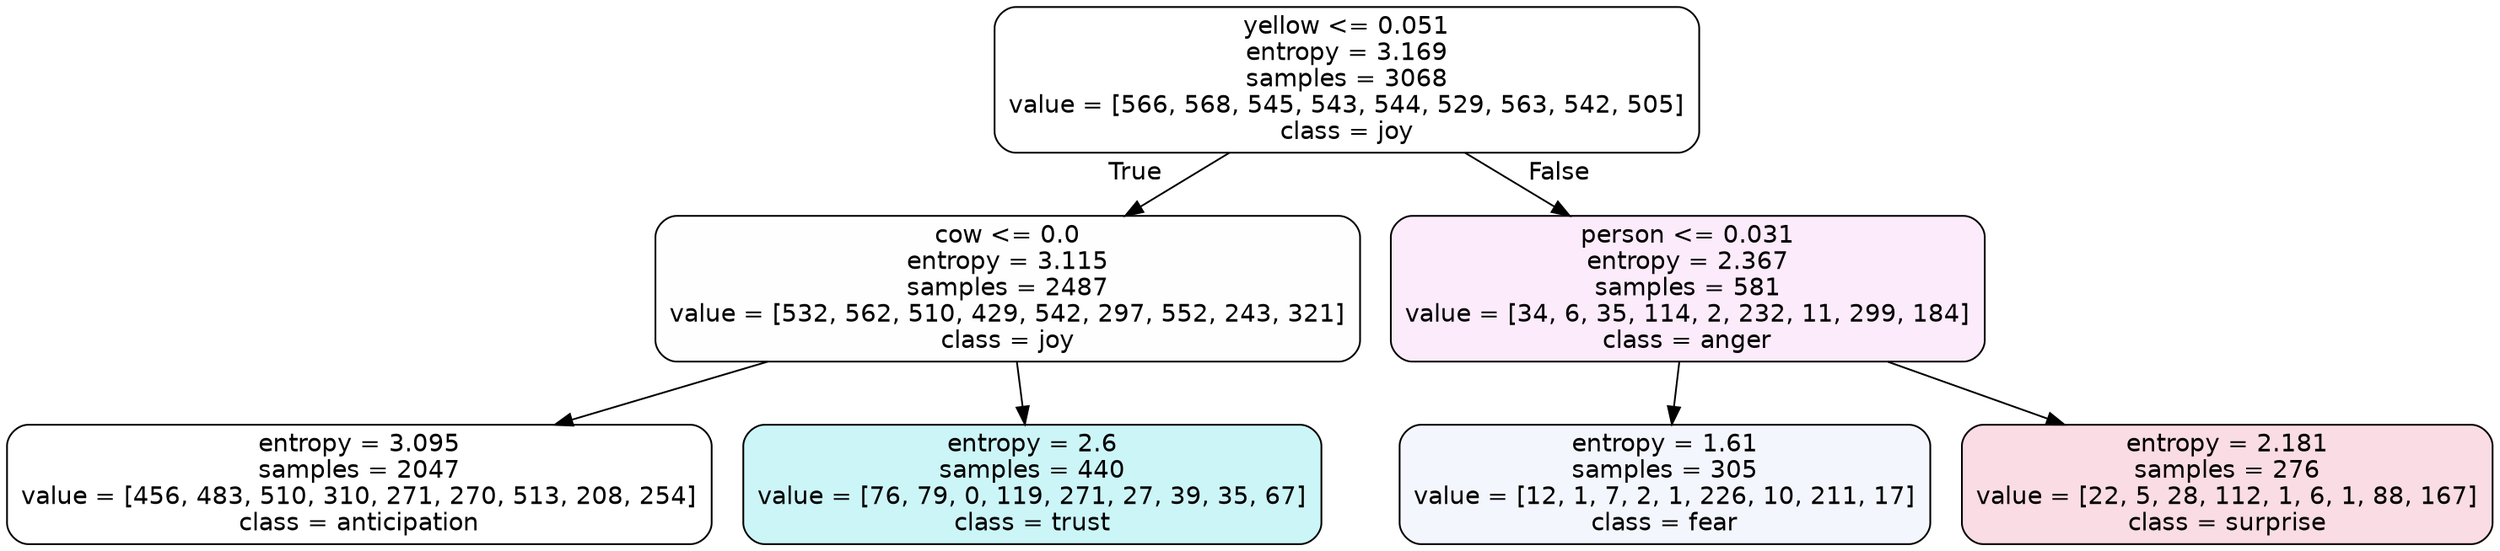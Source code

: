 digraph Tree {
node [shape=box, style="filled, rounded", color="black", fontname=helvetica] ;
edge [fontname=helvetica] ;
0 [label="yellow <= 0.051\nentropy = 3.169\nsamples = 3068\nvalue = [566, 568, 545, 543, 544, 529, 563, 542, 505]\nclass = joy", fillcolor="#d7e53900"] ;
1 [label="cow <= 0.0\nentropy = 3.115\nsamples = 2487\nvalue = [532, 562, 510, 429, 542, 297, 552, 243, 321]\nclass = joy", fillcolor="#d7e53901"] ;
0 -> 1 [labeldistance=2.5, labelangle=45, headlabel="True"] ;
2 [label="entropy = 3.095\nsamples = 2047\nvalue = [456, 483, 510, 310, 271, 270, 513, 208, 254]\nclass = anticipation", fillcolor="#8139e500"] ;
1 -> 2 ;
3 [label="entropy = 2.6\nsamples = 440\nvalue = [76, 79, 0, 119, 271, 27, 39, 35, 67]\nclass = trust", fillcolor="#39d7e541"] ;
1 -> 3 ;
4 [label="person <= 0.031\nentropy = 2.367\nsamples = 581\nvalue = [34, 6, 35, 114, 2, 232, 11, 299, 184]\nclass = anger", fillcolor="#e539d719"] ;
0 -> 4 [labeldistance=2.5, labelangle=-45, headlabel="False"] ;
5 [label="entropy = 1.61\nsamples = 305\nvalue = [12, 1, 7, 2, 1, 226, 10, 211, 17]\nclass = fear", fillcolor="#3964e50e"] ;
4 -> 5 ;
6 [label="entropy = 2.181\nsamples = 276\nvalue = [22, 5, 28, 112, 1, 6, 1, 88, 167]\nclass = surprise", fillcolor="#e539642c"] ;
4 -> 6 ;
}